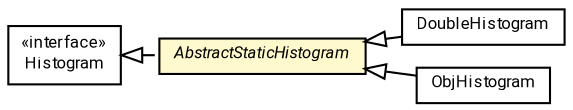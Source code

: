 #!/usr/local/bin/dot
#
# Class diagram 
# Generated by UMLGraph version R5_7_2-60-g0e99a6 (http://www.spinellis.gr/umlgraph/)
#

digraph G {
	graph [fontnames="svg"]
	edge [fontname="Roboto",fontsize=7,labelfontname="Roboto",labelfontsize=7,color="black"];
	node [fontname="Roboto",fontcolor="black",fontsize=8,shape=plaintext,margin=0,width=0,height=0];
	nodesep=0.15;
	ranksep=0.25;
	rankdir=LR;
	// de.lmu.ifi.dbs.elki.utilities.datastructures.histogram.AbstractStaticHistogram
	c1375151 [label=<<table title="de.lmu.ifi.dbs.elki.utilities.datastructures.histogram.AbstractStaticHistogram" border="0" cellborder="1" cellspacing="0" cellpadding="2" bgcolor="lemonChiffon" href="AbstractStaticHistogram.html" target="_parent">
		<tr><td><table border="0" cellspacing="0" cellpadding="1">
		<tr><td align="center" balign="center"> <font face="Roboto"><i>AbstractStaticHistogram</i></font> </td></tr>
		</table></td></tr>
		</table>>, URL="AbstractStaticHistogram.html"];
	// de.lmu.ifi.dbs.elki.utilities.datastructures.histogram.DoubleHistogram
	c1375154 [label=<<table title="de.lmu.ifi.dbs.elki.utilities.datastructures.histogram.DoubleHistogram" border="0" cellborder="1" cellspacing="0" cellpadding="2" href="DoubleHistogram.html" target="_parent">
		<tr><td><table border="0" cellspacing="0" cellpadding="1">
		<tr><td align="center" balign="center"> <font face="Roboto">DoubleHistogram</font> </td></tr>
		</table></td></tr>
		</table>>, URL="DoubleHistogram.html"];
	// de.lmu.ifi.dbs.elki.utilities.datastructures.histogram.Histogram
	c1375156 [label=<<table title="de.lmu.ifi.dbs.elki.utilities.datastructures.histogram.Histogram" border="0" cellborder="1" cellspacing="0" cellpadding="2" href="Histogram.html" target="_parent">
		<tr><td><table border="0" cellspacing="0" cellpadding="1">
		<tr><td align="center" balign="center"> &#171;interface&#187; </td></tr>
		<tr><td align="center" balign="center"> <font face="Roboto">Histogram</font> </td></tr>
		</table></td></tr>
		</table>>, URL="Histogram.html"];
	// de.lmu.ifi.dbs.elki.utilities.datastructures.histogram.ObjHistogram<T>
	c1375158 [label=<<table title="de.lmu.ifi.dbs.elki.utilities.datastructures.histogram.ObjHistogram" border="0" cellborder="1" cellspacing="0" cellpadding="2" href="ObjHistogram.html" target="_parent">
		<tr><td><table border="0" cellspacing="0" cellpadding="1">
		<tr><td align="center" balign="center"> <font face="Roboto">ObjHistogram</font> </td></tr>
		</table></td></tr>
		</table>>, URL="ObjHistogram.html"];
	// de.lmu.ifi.dbs.elki.utilities.datastructures.histogram.AbstractStaticHistogram implements de.lmu.ifi.dbs.elki.utilities.datastructures.histogram.Histogram
	c1375156 -> c1375151 [arrowtail=empty,style=dashed,dir=back,weight=9];
	// de.lmu.ifi.dbs.elki.utilities.datastructures.histogram.DoubleHistogram extends de.lmu.ifi.dbs.elki.utilities.datastructures.histogram.AbstractStaticHistogram
	c1375151 -> c1375154 [arrowtail=empty,dir=back,weight=10];
	// de.lmu.ifi.dbs.elki.utilities.datastructures.histogram.ObjHistogram<T> extends de.lmu.ifi.dbs.elki.utilities.datastructures.histogram.AbstractStaticHistogram
	c1375151 -> c1375158 [arrowtail=empty,dir=back,weight=10];
}

